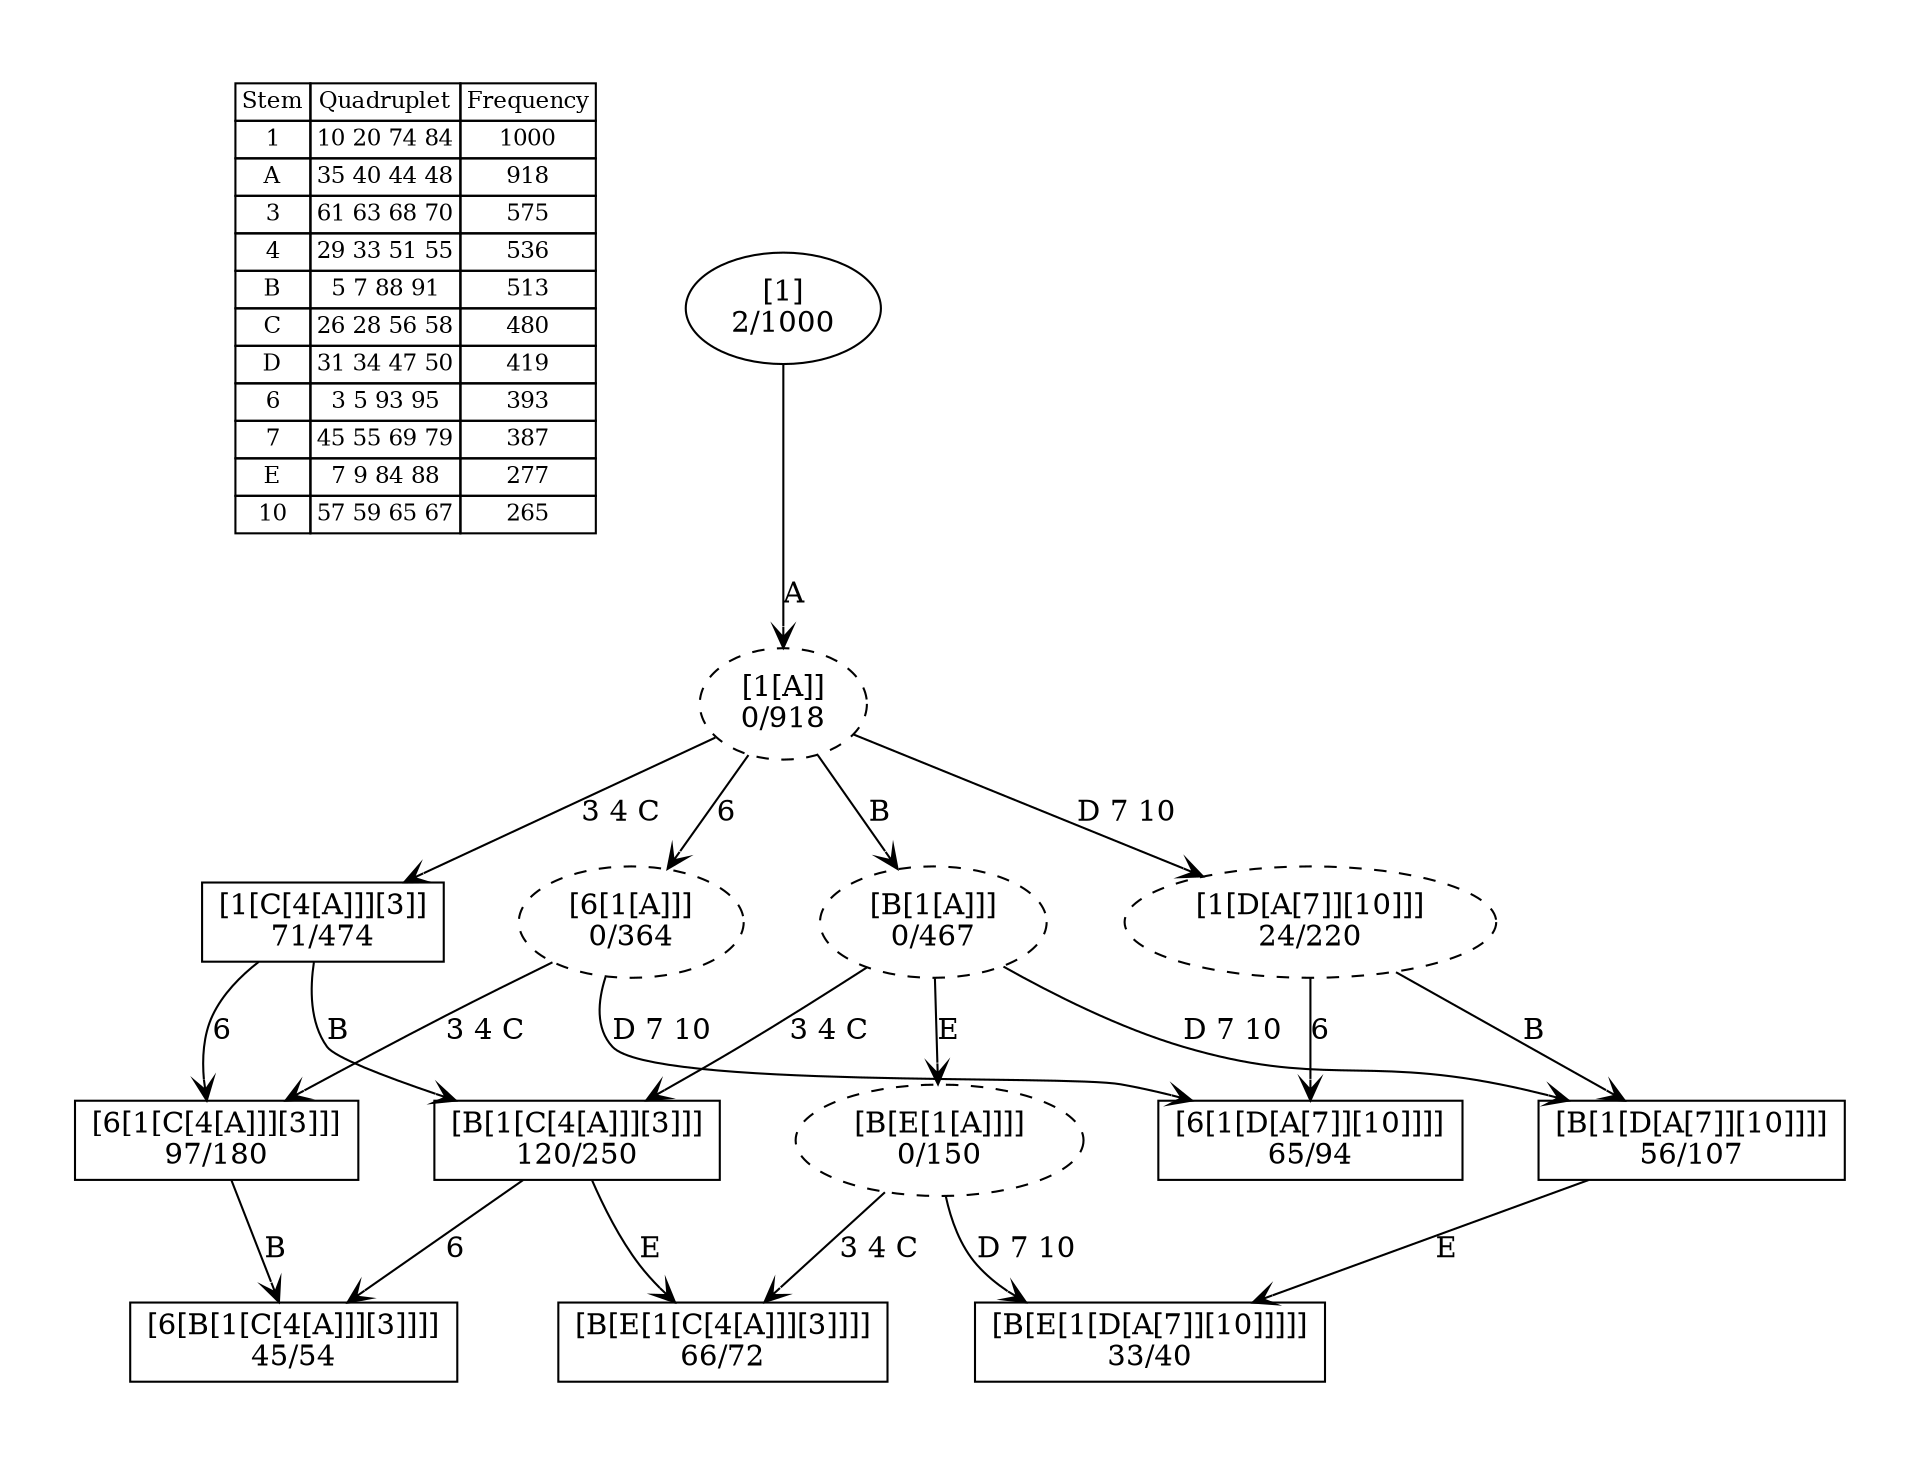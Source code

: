 digraph G {
	pad = 0.5;
	nodesep = 0.5;
"legend" [label = < <table border="0" cellborder="1" cellspacing="0"><tr><td>Stem</td><td>Quadruplet</td><td>Frequency</td></tr>
<tr><td>1</td><td>10 20 74 84</td><td>1000</td></tr>
<tr><td>A</td><td>35 40 44 48</td><td>918</td></tr>
<tr><td>3</td><td>61 63 68 70</td><td>575</td></tr>
<tr><td>4</td><td>29 33 51 55</td><td>536</td></tr>
<tr><td>B</td><td>5 7 88 91</td><td>513</td></tr>
<tr><td>C</td><td>26 28 56 58</td><td>480</td></tr>
<tr><td>D</td><td>31 34 47 50</td><td>419</td></tr>
<tr><td>6</td><td>3 5 93 95</td><td>393</td></tr>
<tr><td>7</td><td>45 55 69 79</td><td>387</td></tr>
<tr><td>E</td><td>7 9 84 88</td><td>277</td></tr>
<tr><td>10</td><td>57 59 65 67</td><td>265</td></tr>
</table>>, shape = plaintext, fontsize=11];
"1 A 3 4 B C " [shape = box];
"1 A 3 4 C 6 " [shape = box];
"1 A 3 4 C " [shape = box];
"1 A 3 4 B C E " [shape = box];
"1 A D 6 7 10 " [shape = box];
"1 A B D 7 10 " [shape = box];
"1 A 3 4 B C 6 " [shape = box];
"1 A B D 7 E 10 " [shape = box];
"1 A " [style = dashed];
"1 A B " [style = dashed];
"1 A 6 " [style = dashed];
"1 A B E " [style = dashed];
"1 A D 7 10 " [style = dashed];
"1 A 3 4 B C " [label = "[B[1[C[4[A]]][3]]]\n120/250"];
"1 A 3 4 C 6 " [label = "[6[1[C[4[A]]][3]]]\n97/180"];
"1 A 3 4 C " [label = "[1[C[4[A]]][3]]\n71/474"];
"1 A 3 4 B C E " [label = "[B[E[1[C[4[A]]][3]]]]\n66/72"];
"1 A D 6 7 10 " [label = "[6[1[D[A[7]][10]]]]\n65/94"];
"1 A B D 7 10 " [label = "[B[1[D[A[7]][10]]]]\n56/107"];
"1 A 3 4 B C 6 " [label = "[6[B[1[C[4[A]]][3]]]]\n45/54"];
"1 A B D 7 E 10 " [label = "[B[E[1[D[A[7]][10]]]]]\n33/40"];
"1 A " [label = "[1[A]]\n0/918"];
"1 A B " [label = "[B[1[A]]]\n0/467"];
"1 A 6 " [label = "[6[1[A]]]\n0/364"];
"1 A B E " [label = "[B[E[1[A]]]]\n0/150"];
"1 A D 7 10 " [label = "[1[D[A[7]][10]]]\n24/220"];
"1 " [label = "[1]\n2/1000"];
"1 A 3 4 B C " -> "1 A 3 4 B C E " [label = "E ", arrowhead = vee];
"1 A 3 4 B C " -> "1 A 3 4 B C 6 " [label = "6 ", arrowhead = vee];
"1 A 3 4 C 6 " -> "1 A 3 4 B C 6 " [label = "B ", arrowhead = vee];
"1 A 3 4 C " -> "1 A 3 4 B C " [label = "B ", arrowhead = vee];
"1 A 3 4 C " -> "1 A 3 4 C 6 " [label = "6 ", arrowhead = vee];
"1 A B D 7 10 " -> "1 A B D 7 E 10 " [label = "E ", arrowhead = vee];
"1 A " -> "1 A B " [label = "B ", arrowhead = vee];
"1 A " -> "1 A 6 " [label = "6 ", arrowhead = vee];
"1 A " -> "1 A D 7 10 " [label = "D 7 10 ", arrowhead = vee];
"1 A " -> "1 A 3 4 C " [label = "3 4 C ", arrowhead = vee];
"1 A B " -> "1 A 3 4 B C " [label = "3 4 C ", arrowhead = vee];
"1 A B " -> "1 A B D 7 10 " [label = "D 7 10 ", arrowhead = vee];
"1 A B " -> "1 A B E " [label = "E ", arrowhead = vee];
"1 A 6 " -> "1 A 3 4 C 6 " [label = "3 4 C ", arrowhead = vee];
"1 A 6 " -> "1 A D 6 7 10 " [label = "D 7 10 ", arrowhead = vee];
"1 A B E " -> "1 A 3 4 B C E " [label = "3 4 C ", arrowhead = vee];
"1 A B E " -> "1 A B D 7 E 10 " [label = "D 7 10 ", arrowhead = vee];
"1 A D 7 10 " -> "1 A D 6 7 10 " [label = "6 ", arrowhead = vee];
"1 A D 7 10 " -> "1 A B D 7 10 " [label = "B ", arrowhead = vee];
"1 " -> "1 A " [label = "A ", arrowhead = vee];
}